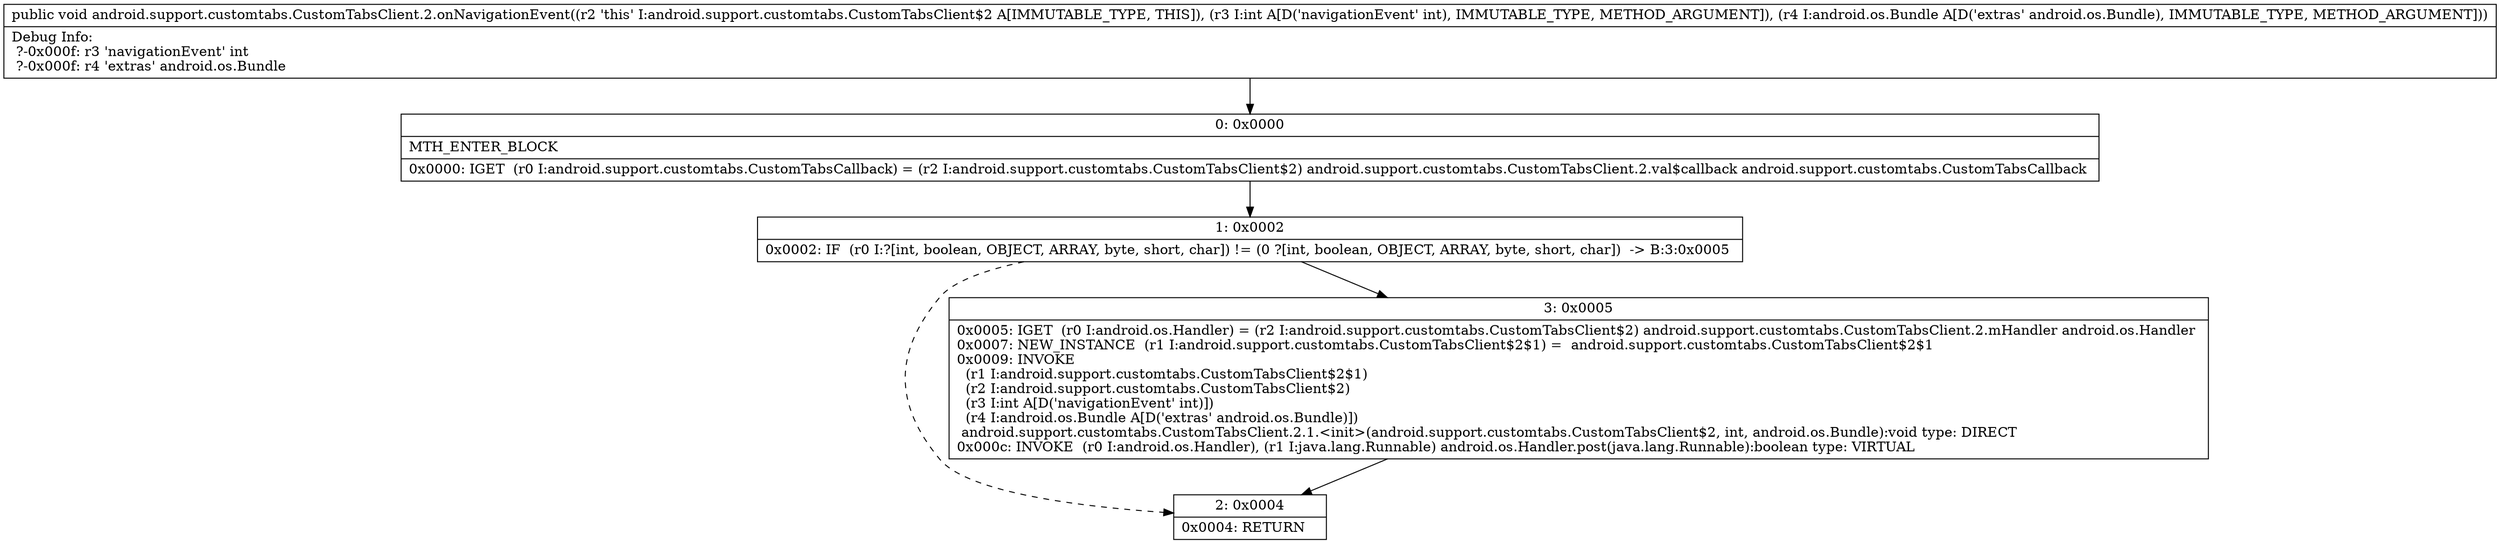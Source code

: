 digraph "CFG forandroid.support.customtabs.CustomTabsClient.2.onNavigationEvent(ILandroid\/os\/Bundle;)V" {
Node_0 [shape=record,label="{0\:\ 0x0000|MTH_ENTER_BLOCK\l|0x0000: IGET  (r0 I:android.support.customtabs.CustomTabsCallback) = (r2 I:android.support.customtabs.CustomTabsClient$2) android.support.customtabs.CustomTabsClient.2.val$callback android.support.customtabs.CustomTabsCallback \l}"];
Node_1 [shape=record,label="{1\:\ 0x0002|0x0002: IF  (r0 I:?[int, boolean, OBJECT, ARRAY, byte, short, char]) != (0 ?[int, boolean, OBJECT, ARRAY, byte, short, char])  \-\> B:3:0x0005 \l}"];
Node_2 [shape=record,label="{2\:\ 0x0004|0x0004: RETURN   \l}"];
Node_3 [shape=record,label="{3\:\ 0x0005|0x0005: IGET  (r0 I:android.os.Handler) = (r2 I:android.support.customtabs.CustomTabsClient$2) android.support.customtabs.CustomTabsClient.2.mHandler android.os.Handler \l0x0007: NEW_INSTANCE  (r1 I:android.support.customtabs.CustomTabsClient$2$1) =  android.support.customtabs.CustomTabsClient$2$1 \l0x0009: INVOKE  \l  (r1 I:android.support.customtabs.CustomTabsClient$2$1)\l  (r2 I:android.support.customtabs.CustomTabsClient$2)\l  (r3 I:int A[D('navigationEvent' int)])\l  (r4 I:android.os.Bundle A[D('extras' android.os.Bundle)])\l android.support.customtabs.CustomTabsClient.2.1.\<init\>(android.support.customtabs.CustomTabsClient$2, int, android.os.Bundle):void type: DIRECT \l0x000c: INVOKE  (r0 I:android.os.Handler), (r1 I:java.lang.Runnable) android.os.Handler.post(java.lang.Runnable):boolean type: VIRTUAL \l}"];
MethodNode[shape=record,label="{public void android.support.customtabs.CustomTabsClient.2.onNavigationEvent((r2 'this' I:android.support.customtabs.CustomTabsClient$2 A[IMMUTABLE_TYPE, THIS]), (r3 I:int A[D('navigationEvent' int), IMMUTABLE_TYPE, METHOD_ARGUMENT]), (r4 I:android.os.Bundle A[D('extras' android.os.Bundle), IMMUTABLE_TYPE, METHOD_ARGUMENT]))  | Debug Info:\l  ?\-0x000f: r3 'navigationEvent' int\l  ?\-0x000f: r4 'extras' android.os.Bundle\l}"];
MethodNode -> Node_0;
Node_0 -> Node_1;
Node_1 -> Node_2[style=dashed];
Node_1 -> Node_3;
Node_3 -> Node_2;
}


